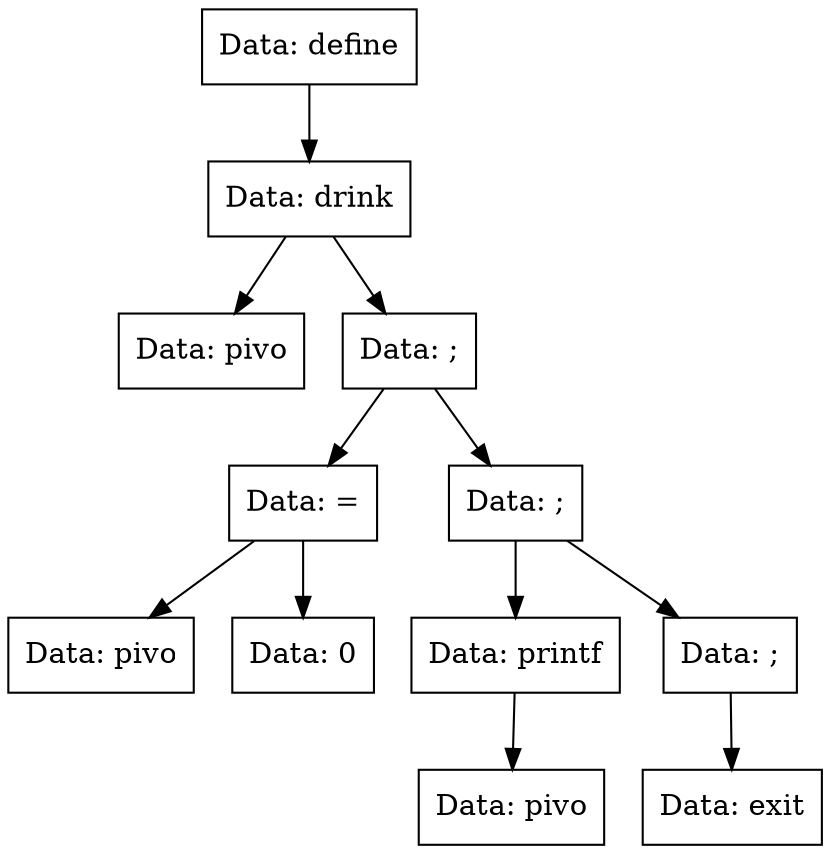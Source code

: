 digraph drink{
Node0x55af1790c360[shape="record", label="Data: define"];
Node0x55af1790c3b0[shape="record", label="Data: drink"];
Node0x55af1790c400[shape="record", label="Data: pivo"];
Node0x55af1790c3b0->Node0x55af1790c400;
Node0x55af1790c220[shape="record", label="Data: ;"];
Node0x55af1790c5e0[shape="record", label="Data: ="];
Node0x55af1790c540[shape="record", label="Data: pivo"];
Node0x55af1790c5e0->Node0x55af1790c540;
Node0x55af1790ca40[shape="record", label="Data: 0"];
Node0x55af1790c5e0->Node0x55af1790ca40;
Node0x55af1790c220->Node0x55af1790c5e0;
Node0x55af1790c450[shape="record", label="Data: ;"];
Node0x55af1790c9a0[shape="record", label="Data: printf"];
Node0x55af1790c7c0[shape="record", label="Data: pivo"];
Node0x55af1790c9a0->Node0x55af1790c7c0;
Node0x55af1790c450->Node0x55af1790c9a0;
Node0x55af1790c4f0[shape="record", label="Data: ;"];
Node0x55af1790c770[shape="record", label="Data: exit"];
Node0x55af1790c4f0->Node0x55af1790c770;
Node0x55af1790c450->Node0x55af1790c4f0;
Node0x55af1790c220->Node0x55af1790c450;
Node0x55af1790c3b0->Node0x55af1790c220;
Node0x55af1790c360->Node0x55af1790c3b0;
}